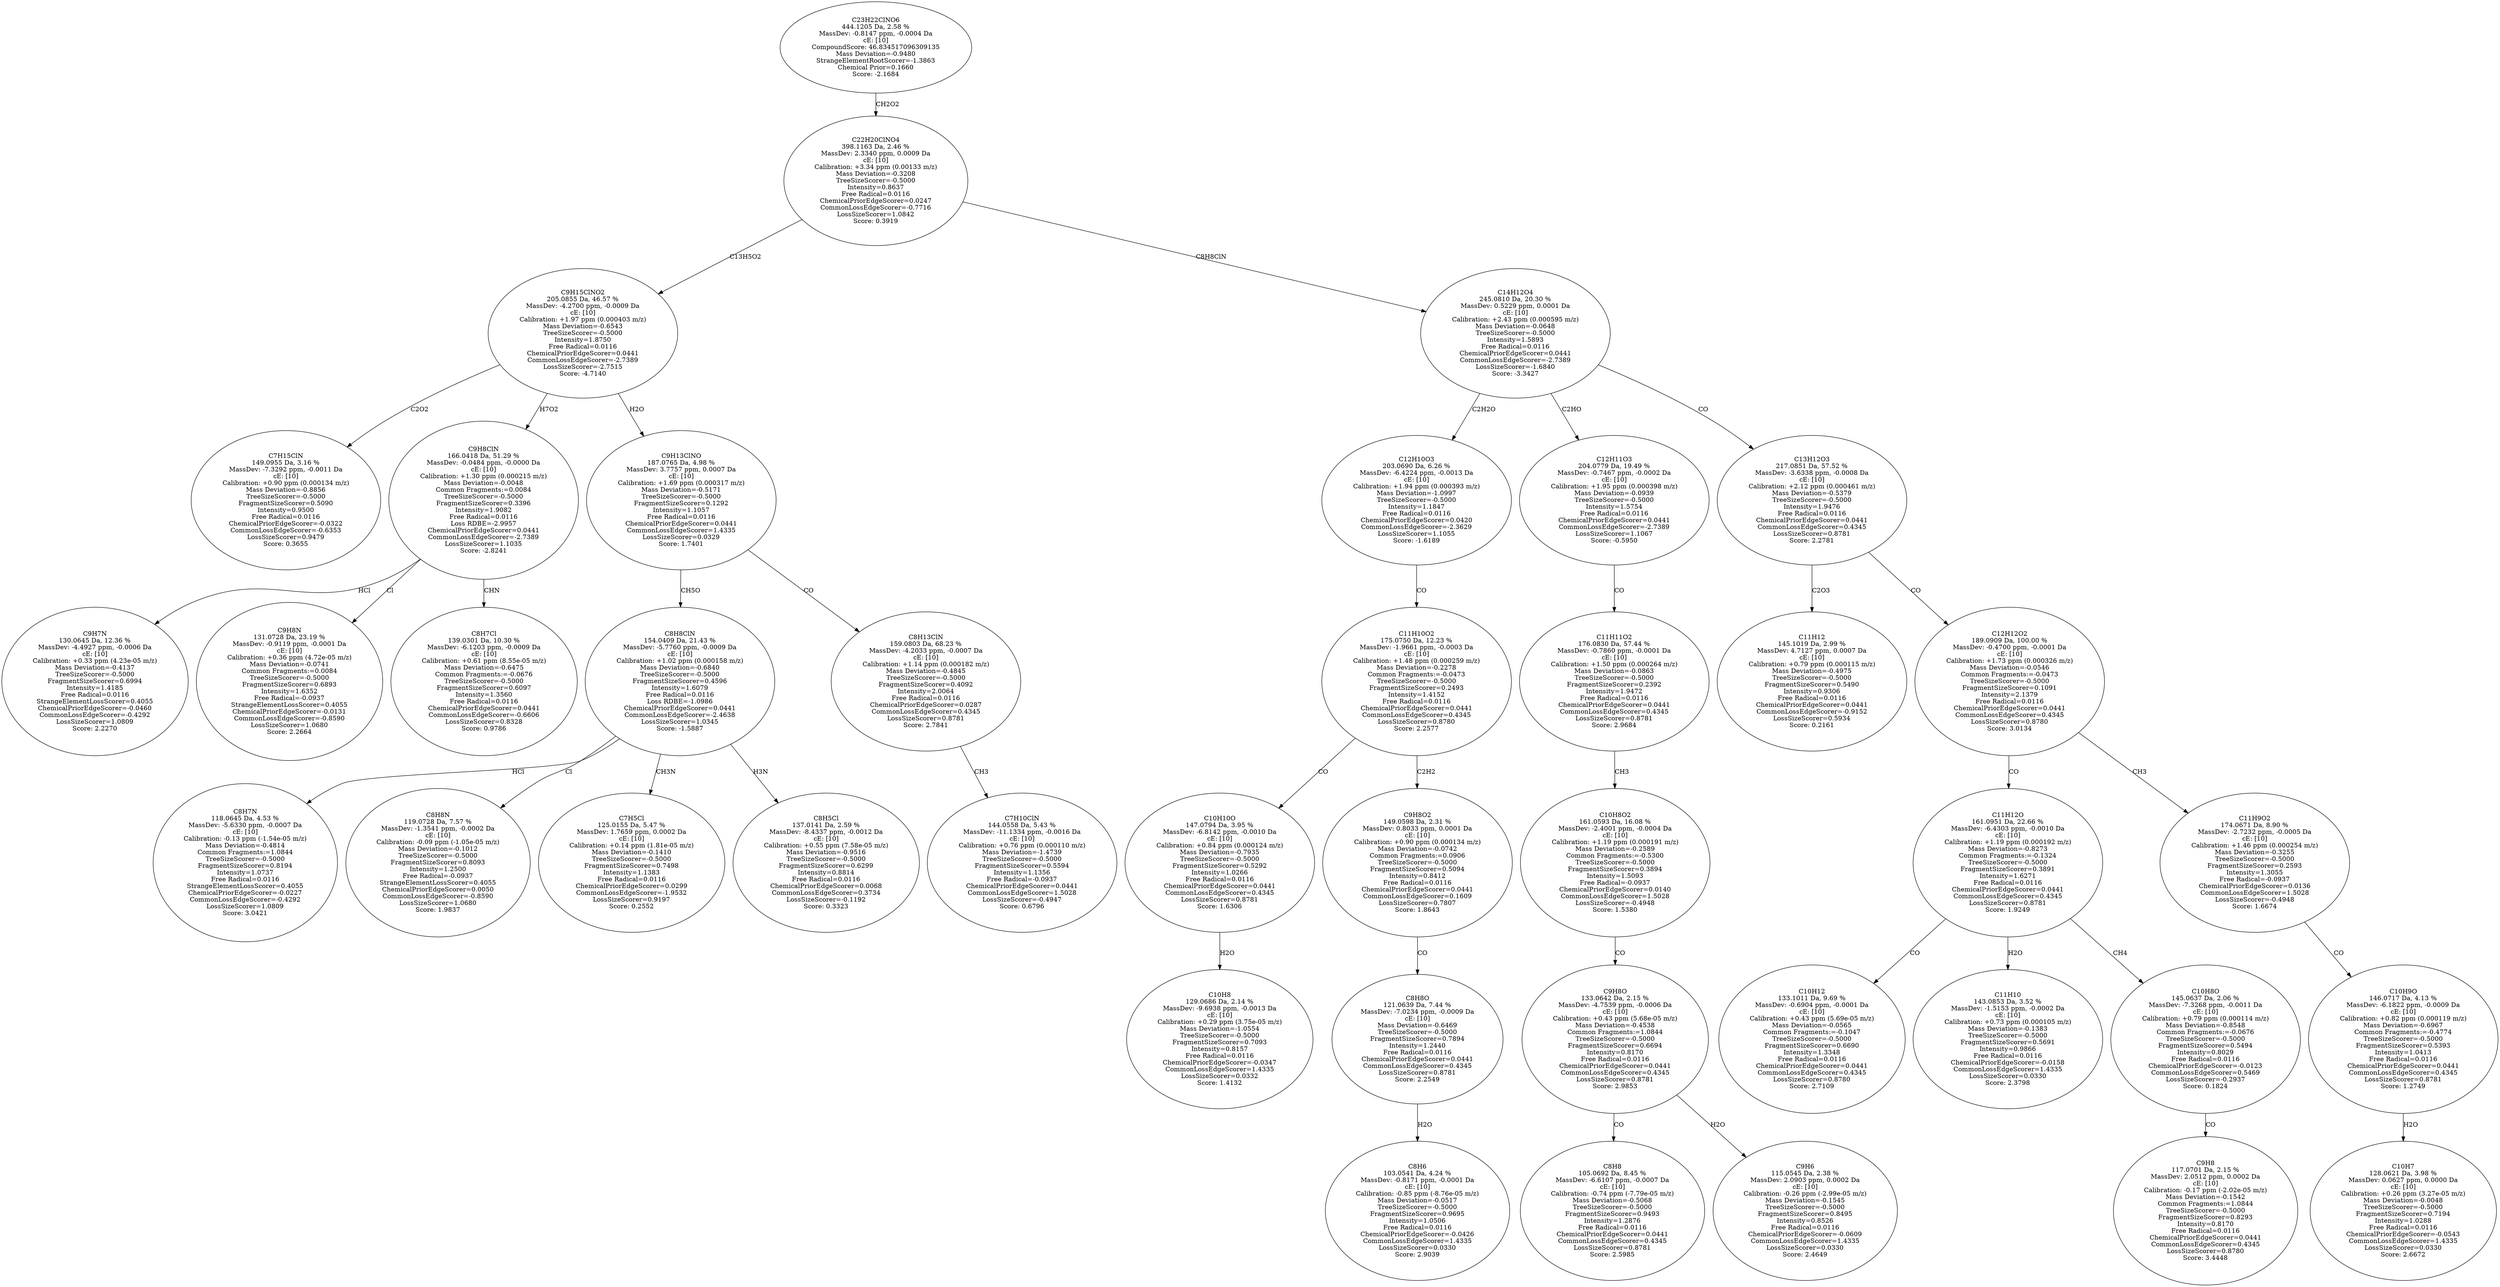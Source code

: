 strict digraph {
v1 [label="C7H15ClN\n149.0955 Da, 3.16 %\nMassDev: -7.3292 ppm, -0.0011 Da\ncE: [10]\nCalibration: +0.90 ppm (0.000134 m/z)\nMass Deviation=-0.8856\nTreeSizeScorer=-0.5000\nFragmentSizeScorer=0.5090\nIntensity=0.9500\nFree Radical=0.0116\nChemicalPriorEdgeScorer=-0.0322\nCommonLossEdgeScorer=-0.6353\nLossSizeScorer=0.9479\nScore: 0.3655"];
v2 [label="C9H7N\n130.0645 Da, 12.36 %\nMassDev: -4.4927 ppm, -0.0006 Da\ncE: [10]\nCalibration: +0.33 ppm (4.23e-05 m/z)\nMass Deviation=-0.4137\nTreeSizeScorer=-0.5000\nFragmentSizeScorer=0.6994\nIntensity=1.4185\nFree Radical=0.0116\nStrangeElementLossScorer=0.4055\nChemicalPriorEdgeScorer=-0.0460\nCommonLossEdgeScorer=-0.4292\nLossSizeScorer=1.0809\nScore: 2.2270"];
v3 [label="C9H8N\n131.0728 Da, 23.19 %\nMassDev: -0.9119 ppm, -0.0001 Da\ncE: [10]\nCalibration: +0.36 ppm (4.72e-05 m/z)\nMass Deviation=-0.0741\nCommon Fragments:=0.0084\nTreeSizeScorer=-0.5000\nFragmentSizeScorer=0.6893\nIntensity=1.6352\nFree Radical=-0.0937\nStrangeElementLossScorer=0.4055\nChemicalPriorEdgeScorer=-0.0131\nCommonLossEdgeScorer=-0.8590\nLossSizeScorer=1.0680\nScore: 2.2664"];
v4 [label="C8H7Cl\n139.0301 Da, 10.30 %\nMassDev: -6.1203 ppm, -0.0009 Da\ncE: [10]\nCalibration: +0.61 ppm (8.55e-05 m/z)\nMass Deviation=-0.6475\nCommon Fragments:=-0.0676\nTreeSizeScorer=-0.5000\nFragmentSizeScorer=0.6097\nIntensity=1.3560\nFree Radical=0.0116\nChemicalPriorEdgeScorer=0.0441\nCommonLossEdgeScorer=-0.6606\nLossSizeScorer=0.8328\nScore: 0.9786"];
v5 [label="C9H8ClN\n166.0418 Da, 51.29 %\nMassDev: -0.0484 ppm, -0.0000 Da\ncE: [10]\nCalibration: +1.30 ppm (0.000215 m/z)\nMass Deviation=-0.0048\nCommon Fragments:=0.0084\nTreeSizeScorer=-0.5000\nFragmentSizeScorer=0.3396\nIntensity=1.9082\nFree Radical=0.0116\nLoss RDBE=-2.9957\nChemicalPriorEdgeScorer=0.0441\nCommonLossEdgeScorer=-2.7389\nLossSizeScorer=1.1035\nScore: -2.8241"];
v6 [label="C8H7N\n118.0645 Da, 4.53 %\nMassDev: -5.6330 ppm, -0.0007 Da\ncE: [10]\nCalibration: -0.13 ppm (-1.54e-05 m/z)\nMass Deviation=-0.4814\nCommon Fragments:=1.0844\nTreeSizeScorer=-0.5000\nFragmentSizeScorer=0.8194\nIntensity=1.0737\nFree Radical=0.0116\nStrangeElementLossScorer=0.4055\nChemicalPriorEdgeScorer=-0.0227\nCommonLossEdgeScorer=-0.4292\nLossSizeScorer=1.0809\nScore: 3.0421"];
v7 [label="C8H8N\n119.0728 Da, 7.57 %\nMassDev: -1.3541 ppm, -0.0002 Da\ncE: [10]\nCalibration: -0.09 ppm (-1.05e-05 m/z)\nMass Deviation=-0.1012\nTreeSizeScorer=-0.5000\nFragmentSizeScorer=0.8093\nIntensity=1.2500\nFree Radical=-0.0937\nStrangeElementLossScorer=0.4055\nChemicalPriorEdgeScorer=0.0050\nCommonLossEdgeScorer=-0.8590\nLossSizeScorer=1.0680\nScore: 1.9837"];
v8 [label="C7H5Cl\n125.0155 Da, 5.47 %\nMassDev: 1.7659 ppm, 0.0002 Da\ncE: [10]\nCalibration: +0.14 ppm (1.81e-05 m/z)\nMass Deviation=-0.1410\nTreeSizeScorer=-0.5000\nFragmentSizeScorer=0.7498\nIntensity=1.1383\nFree Radical=0.0116\nChemicalPriorEdgeScorer=0.0299\nCommonLossEdgeScorer=-1.9532\nLossSizeScorer=0.9197\nScore: 0.2552"];
v9 [label="C8H5Cl\n137.0141 Da, 2.59 %\nMassDev: -8.4337 ppm, -0.0012 Da\ncE: [10]\nCalibration: +0.55 ppm (7.58e-05 m/z)\nMass Deviation=-0.9516\nTreeSizeScorer=-0.5000\nFragmentSizeScorer=0.6299\nIntensity=0.8814\nFree Radical=0.0116\nChemicalPriorEdgeScorer=0.0068\nCommonLossEdgeScorer=0.3734\nLossSizeScorer=-0.1192\nScore: 0.3323"];
v10 [label="C8H8ClN\n154.0409 Da, 21.43 %\nMassDev: -5.7760 ppm, -0.0009 Da\ncE: [10]\nCalibration: +1.02 ppm (0.000158 m/z)\nMass Deviation=-0.6840\nTreeSizeScorer=-0.5000\nFragmentSizeScorer=0.4596\nIntensity=1.6079\nFree Radical=0.0116\nLoss RDBE=-1.0986\nChemicalPriorEdgeScorer=0.0441\nCommonLossEdgeScorer=-2.4638\nLossSizeScorer=1.0345\nScore: -1.5887"];
v11 [label="C7H10ClN\n144.0558 Da, 5.43 %\nMassDev: -11.1334 ppm, -0.0016 Da\ncE: [10]\nCalibration: +0.76 ppm (0.000110 m/z)\nMass Deviation=-1.4739\nTreeSizeScorer=-0.5000\nFragmentSizeScorer=0.5594\nIntensity=1.1356\nFree Radical=-0.0937\nChemicalPriorEdgeScorer=0.0441\nCommonLossEdgeScorer=1.5028\nLossSizeScorer=-0.4947\nScore: 0.6796"];
v12 [label="C8H13ClN\n159.0803 Da, 68.23 %\nMassDev: -4.2033 ppm, -0.0007 Da\ncE: [10]\nCalibration: +1.14 ppm (0.000182 m/z)\nMass Deviation=-0.4845\nTreeSizeScorer=-0.5000\nFragmentSizeScorer=0.4092\nIntensity=2.0064\nFree Radical=0.0116\nChemicalPriorEdgeScorer=0.0287\nCommonLossEdgeScorer=0.4345\nLossSizeScorer=0.8781\nScore: 2.7841"];
v13 [label="C9H13ClNO\n187.0765 Da, 4.98 %\nMassDev: 3.7757 ppm, 0.0007 Da\ncE: [10]\nCalibration: +1.69 ppm (0.000317 m/z)\nMass Deviation=-0.5171\nTreeSizeScorer=-0.5000\nFragmentSizeScorer=0.1292\nIntensity=1.1057\nFree Radical=0.0116\nChemicalPriorEdgeScorer=0.0441\nCommonLossEdgeScorer=1.4335\nLossSizeScorer=0.0329\nScore: 1.7401"];
v14 [label="C9H15ClNO2\n205.0855 Da, 46.57 %\nMassDev: -4.2700 ppm, -0.0009 Da\ncE: [10]\nCalibration: +1.97 ppm (0.000403 m/z)\nMass Deviation=-0.6543\nTreeSizeScorer=-0.5000\nIntensity=1.8750\nFree Radical=0.0116\nChemicalPriorEdgeScorer=0.0441\nCommonLossEdgeScorer=-2.7389\nLossSizeScorer=-2.7515\nScore: -4.7140"];
v15 [label="C10H8\n129.0686 Da, 2.14 %\nMassDev: -9.6938 ppm, -0.0013 Da\ncE: [10]\nCalibration: +0.29 ppm (3.75e-05 m/z)\nMass Deviation=-1.0554\nTreeSizeScorer=-0.5000\nFragmentSizeScorer=0.7093\nIntensity=0.8157\nFree Radical=0.0116\nChemicalPriorEdgeScorer=-0.0347\nCommonLossEdgeScorer=1.4335\nLossSizeScorer=0.0332\nScore: 1.4132"];
v16 [label="C10H10O\n147.0794 Da, 3.95 %\nMassDev: -6.8142 ppm, -0.0010 Da\ncE: [10]\nCalibration: +0.84 ppm (0.000124 m/z)\nMass Deviation=-0.7935\nTreeSizeScorer=-0.5000\nFragmentSizeScorer=0.5292\nIntensity=1.0266\nFree Radical=0.0116\nChemicalPriorEdgeScorer=0.0441\nCommonLossEdgeScorer=0.4345\nLossSizeScorer=0.8781\nScore: 1.6306"];
v17 [label="C8H6\n103.0541 Da, 4.24 %\nMassDev: -0.8171 ppm, -0.0001 Da\ncE: [10]\nCalibration: -0.85 ppm (-8.76e-05 m/z)\nMass Deviation=-0.0517\nTreeSizeScorer=-0.5000\nFragmentSizeScorer=0.9695\nIntensity=1.0506\nFree Radical=0.0116\nChemicalPriorEdgeScorer=-0.0426\nCommonLossEdgeScorer=1.4335\nLossSizeScorer=0.0330\nScore: 2.9039"];
v18 [label="C8H8O\n121.0639 Da, 7.44 %\nMassDev: -7.0234 ppm, -0.0009 Da\ncE: [10]\nMass Deviation=-0.6469\nTreeSizeScorer=-0.5000\nFragmentSizeScorer=0.7894\nIntensity=1.2440\nFree Radical=0.0116\nChemicalPriorEdgeScorer=0.0441\nCommonLossEdgeScorer=0.4345\nLossSizeScorer=0.8781\nScore: 2.2549"];
v19 [label="C9H8O2\n149.0598 Da, 2.31 %\nMassDev: 0.8033 ppm, 0.0001 Da\ncE: [10]\nCalibration: +0.90 ppm (0.000134 m/z)\nMass Deviation=-0.0742\nCommon Fragments:=0.0906\nTreeSizeScorer=-0.5000\nFragmentSizeScorer=0.5094\nIntensity=0.8412\nFree Radical=0.0116\nChemicalPriorEdgeScorer=0.0441\nCommonLossEdgeScorer=0.1609\nLossSizeScorer=0.7807\nScore: 1.8643"];
v20 [label="C11H10O2\n175.0750 Da, 12.23 %\nMassDev: -1.9661 ppm, -0.0003 Da\ncE: [10]\nCalibration: +1.48 ppm (0.000259 m/z)\nMass Deviation=-0.2278\nCommon Fragments:=-0.0473\nTreeSizeScorer=-0.5000\nFragmentSizeScorer=0.2493\nIntensity=1.4152\nFree Radical=0.0116\nChemicalPriorEdgeScorer=0.0441\nCommonLossEdgeScorer=0.4345\nLossSizeScorer=0.8780\nScore: 2.2577"];
v21 [label="C12H10O3\n203.0690 Da, 6.26 %\nMassDev: -6.4224 ppm, -0.0013 Da\ncE: [10]\nCalibration: +1.94 ppm (0.000393 m/z)\nMass Deviation=-1.0997\nTreeSizeScorer=-0.5000\nIntensity=1.1847\nFree Radical=0.0116\nChemicalPriorEdgeScorer=0.0420\nCommonLossEdgeScorer=-2.3629\nLossSizeScorer=1.1055\nScore: -1.6189"];
v22 [label="C8H8\n105.0692 Da, 8.45 %\nMassDev: -6.6107 ppm, -0.0007 Da\ncE: [10]\nCalibration: -0.74 ppm (-7.79e-05 m/z)\nMass Deviation=-0.5068\nTreeSizeScorer=-0.5000\nFragmentSizeScorer=0.9493\nIntensity=1.2876\nFree Radical=0.0116\nChemicalPriorEdgeScorer=0.0441\nCommonLossEdgeScorer=0.4345\nLossSizeScorer=0.8781\nScore: 2.5985"];
v23 [label="C9H6\n115.0545 Da, 2.38 %\nMassDev: 2.0903 ppm, 0.0002 Da\ncE: [10]\nCalibration: -0.26 ppm (-2.99e-05 m/z)\nMass Deviation=-0.1545\nTreeSizeScorer=-0.5000\nFragmentSizeScorer=0.8495\nIntensity=0.8526\nFree Radical=0.0116\nChemicalPriorEdgeScorer=-0.0609\nCommonLossEdgeScorer=1.4335\nLossSizeScorer=0.0330\nScore: 2.4649"];
v24 [label="C9H8O\n133.0642 Da, 2.15 %\nMassDev: -4.7539 ppm, -0.0006 Da\ncE: [10]\nCalibration: +0.43 ppm (5.68e-05 m/z)\nMass Deviation=-0.4538\nCommon Fragments:=1.0844\nTreeSizeScorer=-0.5000\nFragmentSizeScorer=0.6694\nIntensity=0.8170\nFree Radical=0.0116\nChemicalPriorEdgeScorer=0.0441\nCommonLossEdgeScorer=0.4345\nLossSizeScorer=0.8781\nScore: 2.9853"];
v25 [label="C10H8O2\n161.0593 Da, 16.08 %\nMassDev: -2.4001 ppm, -0.0004 Da\ncE: [10]\nCalibration: +1.19 ppm (0.000191 m/z)\nMass Deviation=-0.2589\nCommon Fragments:=-0.5300\nTreeSizeScorer=-0.5000\nFragmentSizeScorer=0.3894\nIntensity=1.5093\nFree Radical=-0.0937\nChemicalPriorEdgeScorer=0.0140\nCommonLossEdgeScorer=1.5028\nLossSizeScorer=-0.4948\nScore: 1.5380"];
v26 [label="C11H11O2\n176.0830 Da, 57.44 %\nMassDev: -0.7860 ppm, -0.0001 Da\ncE: [10]\nCalibration: +1.50 ppm (0.000264 m/z)\nMass Deviation=-0.0863\nTreeSizeScorer=-0.5000\nFragmentSizeScorer=0.2392\nIntensity=1.9472\nFree Radical=0.0116\nChemicalPriorEdgeScorer=0.0441\nCommonLossEdgeScorer=0.4345\nLossSizeScorer=0.8781\nScore: 2.9684"];
v27 [label="C12H11O3\n204.0779 Da, 19.49 %\nMassDev: -0.7467 ppm, -0.0002 Da\ncE: [10]\nCalibration: +1.95 ppm (0.000398 m/z)\nMass Deviation=-0.0939\nTreeSizeScorer=-0.5000\nIntensity=1.5754\nFree Radical=0.0116\nChemicalPriorEdgeScorer=0.0441\nCommonLossEdgeScorer=-2.7389\nLossSizeScorer=1.1067\nScore: -0.5950"];
v28 [label="C11H12\n145.1019 Da, 2.99 %\nMassDev: 4.7127 ppm, 0.0007 Da\ncE: [10]\nCalibration: +0.79 ppm (0.000115 m/z)\nMass Deviation=-0.4975\nTreeSizeScorer=-0.5000\nFragmentSizeScorer=0.5490\nIntensity=0.9306\nFree Radical=0.0116\nChemicalPriorEdgeScorer=0.0441\nCommonLossEdgeScorer=-0.9152\nLossSizeScorer=0.5934\nScore: 0.2161"];
v29 [label="C10H12\n133.1011 Da, 9.69 %\nMassDev: -0.6904 ppm, -0.0001 Da\ncE: [10]\nCalibration: +0.43 ppm (5.69e-05 m/z)\nMass Deviation=-0.0565\nCommon Fragments:=-0.1047\nTreeSizeScorer=-0.5000\nFragmentSizeScorer=0.6690\nIntensity=1.3348\nFree Radical=0.0116\nChemicalPriorEdgeScorer=0.0441\nCommonLossEdgeScorer=0.4345\nLossSizeScorer=0.8780\nScore: 2.7109"];
v30 [label="C11H10\n143.0853 Da, 3.52 %\nMassDev: -1.5153 ppm, -0.0002 Da\ncE: [10]\nCalibration: +0.73 ppm (0.000105 m/z)\nMass Deviation=-0.1383\nTreeSizeScorer=-0.5000\nFragmentSizeScorer=0.5691\nIntensity=0.9866\nFree Radical=0.0116\nChemicalPriorEdgeScorer=-0.0158\nCommonLossEdgeScorer=1.4335\nLossSizeScorer=0.0330\nScore: 2.3798"];
v31 [label="C9H8\n117.0701 Da, 2.15 %\nMassDev: 2.0512 ppm, 0.0002 Da\ncE: [10]\nCalibration: -0.17 ppm (-2.02e-05 m/z)\nMass Deviation=-0.1542\nCommon Fragments:=1.0844\nTreeSizeScorer=-0.5000\nFragmentSizeScorer=0.8293\nIntensity=0.8170\nFree Radical=0.0116\nChemicalPriorEdgeScorer=0.0441\nCommonLossEdgeScorer=0.4345\nLossSizeScorer=0.8780\nScore: 3.4448"];
v32 [label="C10H8O\n145.0637 Da, 2.06 %\nMassDev: -7.3268 ppm, -0.0011 Da\ncE: [10]\nCalibration: +0.79 ppm (0.000114 m/z)\nMass Deviation=-0.8548\nCommon Fragments:=-0.0676\nTreeSizeScorer=-0.5000\nFragmentSizeScorer=0.5494\nIntensity=0.8029\nFree Radical=0.0116\nChemicalPriorEdgeScorer=-0.0123\nCommonLossEdgeScorer=0.5469\nLossSizeScorer=-0.2937\nScore: 0.1824"];
v33 [label="C11H12O\n161.0951 Da, 22.66 %\nMassDev: -6.4303 ppm, -0.0010 Da\ncE: [10]\nCalibration: +1.19 ppm (0.000192 m/z)\nMass Deviation=-0.8273\nCommon Fragments:=-0.1324\nTreeSizeScorer=-0.5000\nFragmentSizeScorer=0.3891\nIntensity=1.6271\nFree Radical=0.0116\nChemicalPriorEdgeScorer=0.0441\nCommonLossEdgeScorer=0.4345\nLossSizeScorer=0.8781\nScore: 1.9249"];
v34 [label="C10H7\n128.0621 Da, 3.98 %\nMassDev: 0.0627 ppm, 0.0000 Da\ncE: [10]\nCalibration: +0.26 ppm (3.27e-05 m/z)\nMass Deviation=-0.0048\nTreeSizeScorer=-0.5000\nFragmentSizeScorer=0.7194\nIntensity=1.0288\nFree Radical=0.0116\nChemicalPriorEdgeScorer=-0.0543\nCommonLossEdgeScorer=1.4335\nLossSizeScorer=0.0330\nScore: 2.6672"];
v35 [label="C10H9O\n146.0717 Da, 4.13 %\nMassDev: -6.1822 ppm, -0.0009 Da\ncE: [10]\nCalibration: +0.82 ppm (0.000119 m/z)\nMass Deviation=-0.6967\nCommon Fragments:=-0.4774\nTreeSizeScorer=-0.5000\nFragmentSizeScorer=0.5393\nIntensity=1.0413\nFree Radical=0.0116\nChemicalPriorEdgeScorer=0.0441\nCommonLossEdgeScorer=0.4345\nLossSizeScorer=0.8781\nScore: 1.2749"];
v36 [label="C11H9O2\n174.0671 Da, 8.90 %\nMassDev: -2.7232 ppm, -0.0005 Da\ncE: [10]\nCalibration: +1.46 ppm (0.000254 m/z)\nMass Deviation=-0.3255\nTreeSizeScorer=-0.5000\nFragmentSizeScorer=0.2593\nIntensity=1.3055\nFree Radical=-0.0937\nChemicalPriorEdgeScorer=0.0136\nCommonLossEdgeScorer=1.5028\nLossSizeScorer=-0.4948\nScore: 1.6674"];
v37 [label="C12H12O2\n189.0909 Da, 100.00 %\nMassDev: -0.4700 ppm, -0.0001 Da\ncE: [10]\nCalibration: +1.73 ppm (0.000326 m/z)\nMass Deviation=-0.0546\nCommon Fragments:=-0.0473\nTreeSizeScorer=-0.5000\nFragmentSizeScorer=0.1091\nIntensity=2.1379\nFree Radical=0.0116\nChemicalPriorEdgeScorer=0.0441\nCommonLossEdgeScorer=0.4345\nLossSizeScorer=0.8780\nScore: 3.0134"];
v38 [label="C13H12O3\n217.0851 Da, 57.52 %\nMassDev: -3.6338 ppm, -0.0008 Da\ncE: [10]\nCalibration: +2.12 ppm (0.000461 m/z)\nMass Deviation=-0.5379\nTreeSizeScorer=-0.5000\nIntensity=1.9476\nFree Radical=0.0116\nChemicalPriorEdgeScorer=0.0441\nCommonLossEdgeScorer=0.4345\nLossSizeScorer=0.8781\nScore: 2.2781"];
v39 [label="C14H12O4\n245.0810 Da, 20.30 %\nMassDev: 0.5229 ppm, 0.0001 Da\ncE: [10]\nCalibration: +2.43 ppm (0.000595 m/z)\nMass Deviation=-0.0648\nTreeSizeScorer=-0.5000\nIntensity=1.5893\nFree Radical=0.0116\nChemicalPriorEdgeScorer=0.0441\nCommonLossEdgeScorer=-2.7389\nLossSizeScorer=-1.6840\nScore: -3.3427"];
v40 [label="C22H20ClNO4\n398.1163 Da, 2.46 %\nMassDev: 2.3340 ppm, 0.0009 Da\ncE: [10]\nCalibration: +3.34 ppm (0.00133 m/z)\nMass Deviation=-0.3208\nTreeSizeScorer=-0.5000\nIntensity=0.8637\nFree Radical=0.0116\nChemicalPriorEdgeScorer=0.0247\nCommonLossEdgeScorer=-0.7716\nLossSizeScorer=1.0842\nScore: 0.3919"];
v41 [label="C23H22ClNO6\n444.1205 Da, 2.58 %\nMassDev: -0.8147 ppm, -0.0004 Da\ncE: [10]\nCompoundScore: 46.834517096309135\nMass Deviation=-0.9480\nStrangeElementRootScorer=-1.3863\nChemical Prior=0.1660\nScore: -2.1684"];
v14 -> v1 [label="C2O2"];
v5 -> v2 [label="HCl"];
v5 -> v3 [label="Cl"];
v5 -> v4 [label="CHN"];
v14 -> v5 [label="H7O2"];
v10 -> v6 [label="HCl"];
v10 -> v7 [label="Cl"];
v10 -> v8 [label="CH3N"];
v10 -> v9 [label="H3N"];
v13 -> v10 [label="CH5O"];
v12 -> v11 [label="CH3"];
v13 -> v12 [label="CO"];
v14 -> v13 [label="H2O"];
v40 -> v14 [label="C13H5O2"];
v16 -> v15 [label="H2O"];
v20 -> v16 [label="CO"];
v18 -> v17 [label="H2O"];
v19 -> v18 [label="CO"];
v20 -> v19 [label="C2H2"];
v21 -> v20 [label="CO"];
v39 -> v21 [label="C2H2O"];
v24 -> v22 [label="CO"];
v24 -> v23 [label="H2O"];
v25 -> v24 [label="CO"];
v26 -> v25 [label="CH3"];
v27 -> v26 [label="CO"];
v39 -> v27 [label="C2HO"];
v38 -> v28 [label="C2O3"];
v33 -> v29 [label="CO"];
v33 -> v30 [label="H2O"];
v32 -> v31 [label="CO"];
v33 -> v32 [label="CH4"];
v37 -> v33 [label="CO"];
v35 -> v34 [label="H2O"];
v36 -> v35 [label="CO"];
v37 -> v36 [label="CH3"];
v38 -> v37 [label="CO"];
v39 -> v38 [label="CO"];
v40 -> v39 [label="C8H8ClN"];
v41 -> v40 [label="CH2O2"];
}